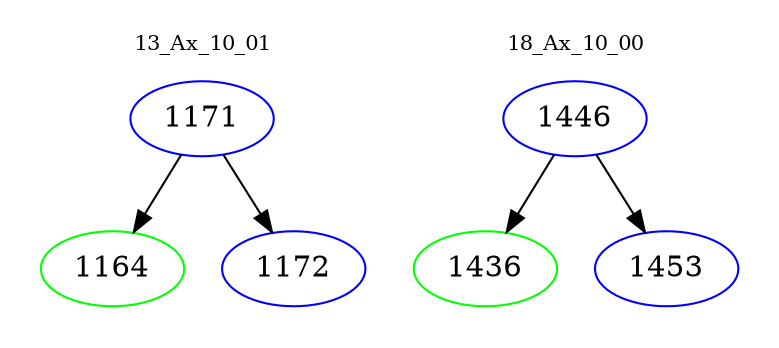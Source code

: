 digraph{
subgraph cluster_0 {
color = white
label = "13_Ax_10_01";
fontsize=10;
T0_1171 [label="1171", color="blue"]
T0_1171 -> T0_1164 [color="black"]
T0_1164 [label="1164", color="green"]
T0_1171 -> T0_1172 [color="black"]
T0_1172 [label="1172", color="blue"]
}
subgraph cluster_1 {
color = white
label = "18_Ax_10_00";
fontsize=10;
T1_1446 [label="1446", color="blue"]
T1_1446 -> T1_1436 [color="black"]
T1_1436 [label="1436", color="green"]
T1_1446 -> T1_1453 [color="black"]
T1_1453 [label="1453", color="blue"]
}
}
